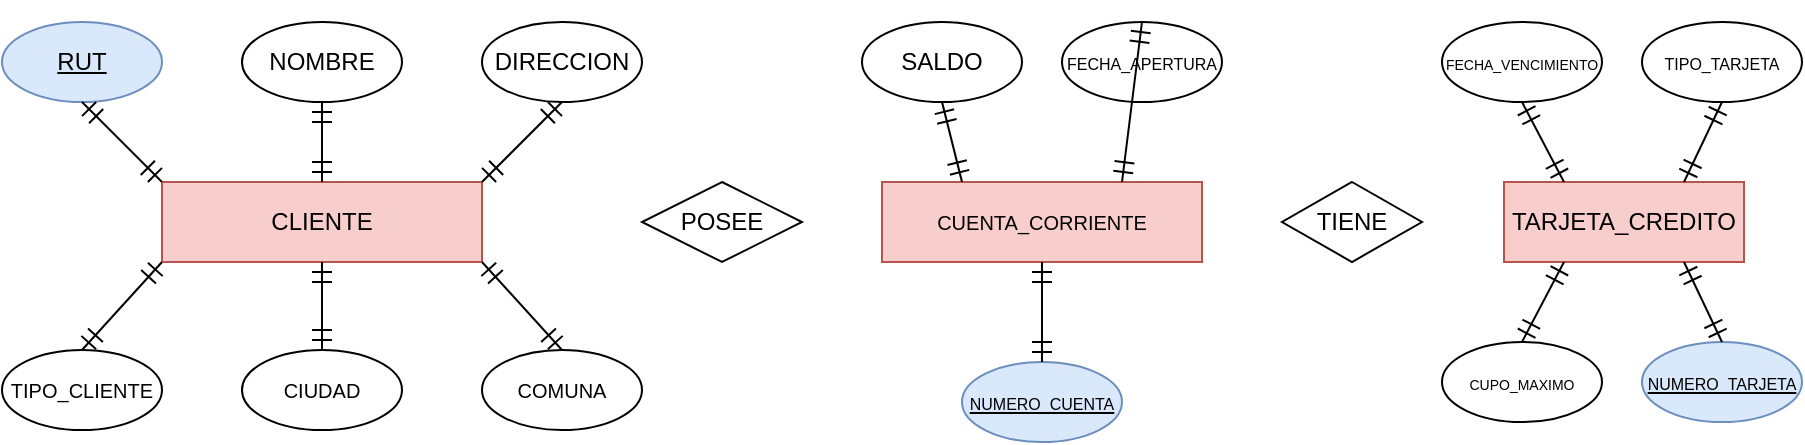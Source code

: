 <mxfile version="24.5.4" type="github">
  <diagram name="Página-1" id="Axev_UwlH9KWbm6S7LQL">
    <mxGraphModel dx="986" dy="572" grid="1" gridSize="10" guides="1" tooltips="1" connect="1" arrows="1" fold="1" page="1" pageScale="1" pageWidth="827" pageHeight="1169" math="0" shadow="0">
      <root>
        <mxCell id="0" />
        <mxCell id="1" parent="0" />
        <mxCell id="_BvZ0pZEhNOZtmeSibAp-2" value="RUT" style="ellipse;whiteSpace=wrap;html=1;rounded=0;fontStyle=4;fillColor=#dae8fc;strokeColor=#6c8ebf;" vertex="1" parent="1">
          <mxGeometry x="40" y="200" width="80" height="40" as="geometry" />
        </mxCell>
        <mxCell id="_BvZ0pZEhNOZtmeSibAp-13" value="POSEE" style="rhombus;whiteSpace=wrap;html=1;" vertex="1" parent="1">
          <mxGeometry x="360" y="280" width="80" height="40" as="geometry" />
        </mxCell>
        <mxCell id="_BvZ0pZEhNOZtmeSibAp-14" value="TIENE" style="rhombus;whiteSpace=wrap;html=1;" vertex="1" parent="1">
          <mxGeometry x="680" y="280" width="70" height="40" as="geometry" />
        </mxCell>
        <mxCell id="_BvZ0pZEhNOZtmeSibAp-16" value="CLIENTE" style="rounded=0;whiteSpace=wrap;html=1;fillColor=#f8cecc;strokeColor=#b85450;" vertex="1" parent="1">
          <mxGeometry x="120" y="280" width="160" height="40" as="geometry" />
        </mxCell>
        <mxCell id="_BvZ0pZEhNOZtmeSibAp-17" value="&lt;font style=&quot;font-size: 10px;&quot;&gt;CUENTA_CORRIENTE&lt;/font&gt;" style="rounded=0;whiteSpace=wrap;html=1;fillColor=#f8cecc;strokeColor=#b85450;" vertex="1" parent="1">
          <mxGeometry x="480" y="280" width="160" height="40" as="geometry" />
        </mxCell>
        <mxCell id="_BvZ0pZEhNOZtmeSibAp-18" value="TARJETA_CREDITO" style="rounded=0;whiteSpace=wrap;html=1;fillColor=#f8cecc;strokeColor=#b85450;" vertex="1" parent="1">
          <mxGeometry x="791" y="280" width="120" height="40" as="geometry" />
        </mxCell>
        <mxCell id="_BvZ0pZEhNOZtmeSibAp-47" value="NOMBRE" style="ellipse;whiteSpace=wrap;html=1;rounded=0;" vertex="1" parent="1">
          <mxGeometry x="160" y="200" width="80" height="40" as="geometry" />
        </mxCell>
        <mxCell id="_BvZ0pZEhNOZtmeSibAp-62" value="DIRECCION" style="ellipse;whiteSpace=wrap;html=1;rounded=0;" vertex="1" parent="1">
          <mxGeometry x="280" y="200" width="80" height="40" as="geometry" />
        </mxCell>
        <mxCell id="_BvZ0pZEhNOZtmeSibAp-63" value="&lt;font style=&quot;font-size: 10px;&quot;&gt;TIPO_CLIENTE&lt;/font&gt;" style="ellipse;whiteSpace=wrap;html=1;rounded=0;" vertex="1" parent="1">
          <mxGeometry x="40" y="364" width="80" height="40" as="geometry" />
        </mxCell>
        <mxCell id="_BvZ0pZEhNOZtmeSibAp-64" value="&lt;font style=&quot;font-size: 10px;&quot;&gt;CIUDAD&lt;/font&gt;" style="ellipse;whiteSpace=wrap;html=1;rounded=0;" vertex="1" parent="1">
          <mxGeometry x="160" y="364" width="80" height="40" as="geometry" />
        </mxCell>
        <mxCell id="_BvZ0pZEhNOZtmeSibAp-65" value="&lt;font style=&quot;font-size: 10px;&quot;&gt;COMUNA&lt;/font&gt;" style="ellipse;whiteSpace=wrap;html=1;rounded=0;" vertex="1" parent="1">
          <mxGeometry x="280" y="364" width="80" height="40" as="geometry" />
        </mxCell>
        <mxCell id="_BvZ0pZEhNOZtmeSibAp-66" value="SALDO" style="ellipse;whiteSpace=wrap;html=1;rounded=0;" vertex="1" parent="1">
          <mxGeometry x="470" y="200" width="80" height="40" as="geometry" />
        </mxCell>
        <mxCell id="_BvZ0pZEhNOZtmeSibAp-67" value="&lt;font style=&quot;font-size: 8px;&quot;&gt;NUMERO_CUENTA&lt;/font&gt;" style="ellipse;whiteSpace=wrap;html=1;rounded=0;fontStyle=4;fillColor=#dae8fc;strokeColor=#6c8ebf;" vertex="1" parent="1">
          <mxGeometry x="520" y="370" width="80" height="40" as="geometry" />
        </mxCell>
        <mxCell id="_BvZ0pZEhNOZtmeSibAp-69" value="&lt;font style=&quot;font-size: 8px;&quot;&gt;FECHA_APERTURA&lt;/font&gt;" style="ellipse;whiteSpace=wrap;html=1;rounded=0;" vertex="1" parent="1">
          <mxGeometry x="570" y="200" width="80" height="40" as="geometry" />
        </mxCell>
        <mxCell id="_BvZ0pZEhNOZtmeSibAp-70" value="&lt;font style=&quot;font-size: 7px;&quot;&gt;FECHA_VENCIMIENTO&lt;/font&gt;" style="ellipse;whiteSpace=wrap;html=1;rounded=0;" vertex="1" parent="1">
          <mxGeometry x="760" y="200" width="80" height="40" as="geometry" />
        </mxCell>
        <mxCell id="_BvZ0pZEhNOZtmeSibAp-71" value="&lt;font style=&quot;font-size: 8px;&quot;&gt;TIPO_TARJETA&lt;/font&gt;" style="ellipse;whiteSpace=wrap;html=1;rounded=0;" vertex="1" parent="1">
          <mxGeometry x="860" y="200" width="80" height="40" as="geometry" />
        </mxCell>
        <mxCell id="_BvZ0pZEhNOZtmeSibAp-72" value="&lt;font style=&quot;font-size: 7px;&quot;&gt;CUPO_MAXIMO&lt;/font&gt;" style="ellipse;whiteSpace=wrap;html=1;rounded=0;" vertex="1" parent="1">
          <mxGeometry x="760" y="360" width="80" height="40" as="geometry" />
        </mxCell>
        <mxCell id="_BvZ0pZEhNOZtmeSibAp-73" value="&lt;font style=&quot;font-size: 8px;&quot;&gt;NUMERO_TARJETA&lt;/font&gt;" style="ellipse;whiteSpace=wrap;html=1;rounded=0;fontStyle=4;fillColor=#dae8fc;strokeColor=#6c8ebf;" vertex="1" parent="1">
          <mxGeometry x="860" y="360" width="80" height="40" as="geometry" />
        </mxCell>
        <mxCell id="_BvZ0pZEhNOZtmeSibAp-74" value="" style="fontSize=12;html=1;endArrow=ERmandOne;startArrow=ERmandOne;rounded=0;startSize=8;endSize=8;exitX=0.5;exitY=0;exitDx=0;exitDy=0;entryX=0.75;entryY=1;entryDx=0;entryDy=0;" edge="1" parent="1" source="_BvZ0pZEhNOZtmeSibAp-73" target="_BvZ0pZEhNOZtmeSibAp-18">
          <mxGeometry width="100" height="100" relative="1" as="geometry">
            <mxPoint x="791" y="110" as="sourcePoint" />
            <mxPoint x="921" y="110" as="targetPoint" />
          </mxGeometry>
        </mxCell>
        <mxCell id="_BvZ0pZEhNOZtmeSibAp-76" value="" style="fontSize=12;html=1;endArrow=ERmandOne;startArrow=ERmandOne;rounded=0;startSize=8;endSize=8;exitX=0.25;exitY=1;exitDx=0;exitDy=0;entryX=0.5;entryY=0;entryDx=0;entryDy=0;" edge="1" parent="1" source="_BvZ0pZEhNOZtmeSibAp-18" target="_BvZ0pZEhNOZtmeSibAp-72">
          <mxGeometry width="100" height="100" relative="1" as="geometry">
            <mxPoint x="801" y="120" as="sourcePoint" />
            <mxPoint x="931" y="120" as="targetPoint" />
          </mxGeometry>
        </mxCell>
        <mxCell id="_BvZ0pZEhNOZtmeSibAp-77" value="" style="fontSize=12;html=1;endArrow=ERmandOne;startArrow=ERmandOne;rounded=0;startSize=8;endSize=8;exitX=0.5;exitY=1;exitDx=0;exitDy=0;entryX=0.75;entryY=0;entryDx=0;entryDy=0;" edge="1" parent="1" source="_BvZ0pZEhNOZtmeSibAp-71" target="_BvZ0pZEhNOZtmeSibAp-18">
          <mxGeometry width="100" height="100" relative="1" as="geometry">
            <mxPoint x="811" y="130" as="sourcePoint" />
            <mxPoint x="941" y="130" as="targetPoint" />
          </mxGeometry>
        </mxCell>
        <mxCell id="_BvZ0pZEhNOZtmeSibAp-78" value="" style="fontSize=12;html=1;endArrow=ERmandOne;startArrow=ERmandOne;rounded=0;startSize=8;endSize=8;exitX=0.5;exitY=1;exitDx=0;exitDy=0;entryX=0.25;entryY=0;entryDx=0;entryDy=0;" edge="1" parent="1" source="_BvZ0pZEhNOZtmeSibAp-70" target="_BvZ0pZEhNOZtmeSibAp-18">
          <mxGeometry width="100" height="100" relative="1" as="geometry">
            <mxPoint x="821" y="140" as="sourcePoint" />
            <mxPoint x="951" y="140" as="targetPoint" />
          </mxGeometry>
        </mxCell>
        <mxCell id="_BvZ0pZEhNOZtmeSibAp-79" value="" style="fontSize=12;html=1;endArrow=ERmandOne;startArrow=ERmandOne;rounded=0;startSize=8;endSize=8;exitX=0.5;exitY=0;exitDx=0;exitDy=0;entryX=0.75;entryY=0;entryDx=0;entryDy=0;" edge="1" parent="1" source="_BvZ0pZEhNOZtmeSibAp-69" target="_BvZ0pZEhNOZtmeSibAp-17">
          <mxGeometry width="100" height="100" relative="1" as="geometry">
            <mxPoint x="280" y="120" as="sourcePoint" />
            <mxPoint x="460" y="340" as="targetPoint" />
          </mxGeometry>
        </mxCell>
        <mxCell id="_BvZ0pZEhNOZtmeSibAp-80" value="" style="fontSize=12;html=1;endArrow=ERmandOne;startArrow=ERmandOne;rounded=0;startSize=8;endSize=8;entryX=0.5;entryY=1;entryDx=0;entryDy=0;exitX=0.5;exitY=0;exitDx=0;exitDy=0;" edge="1" parent="1" source="_BvZ0pZEhNOZtmeSibAp-67" target="_BvZ0pZEhNOZtmeSibAp-17">
          <mxGeometry width="100" height="100" relative="1" as="geometry">
            <mxPoint x="290" y="130" as="sourcePoint" />
            <mxPoint x="420" y="130" as="targetPoint" />
          </mxGeometry>
        </mxCell>
        <mxCell id="_BvZ0pZEhNOZtmeSibAp-81" value="" style="fontSize=12;html=1;endArrow=ERmandOne;startArrow=ERmandOne;rounded=0;startSize=8;endSize=8;exitX=0.5;exitY=1;exitDx=0;exitDy=0;entryX=0.25;entryY=0;entryDx=0;entryDy=0;" edge="1" parent="1" source="_BvZ0pZEhNOZtmeSibAp-66" target="_BvZ0pZEhNOZtmeSibAp-17">
          <mxGeometry width="100" height="100" relative="1" as="geometry">
            <mxPoint x="300" y="140" as="sourcePoint" />
            <mxPoint x="430" y="140" as="targetPoint" />
          </mxGeometry>
        </mxCell>
        <mxCell id="_BvZ0pZEhNOZtmeSibAp-82" value="" style="fontSize=12;html=1;endArrow=ERmandOne;startArrow=ERmandOne;rounded=0;startSize=8;endSize=8;exitX=1;exitY=1;exitDx=0;exitDy=0;entryX=0.5;entryY=0;entryDx=0;entryDy=0;" edge="1" parent="1" source="_BvZ0pZEhNOZtmeSibAp-16" target="_BvZ0pZEhNOZtmeSibAp-65">
          <mxGeometry width="100" height="100" relative="1" as="geometry">
            <mxPoint x="310" y="150" as="sourcePoint" />
            <mxPoint x="440" y="150" as="targetPoint" />
          </mxGeometry>
        </mxCell>
        <mxCell id="_BvZ0pZEhNOZtmeSibAp-83" value="" style="fontSize=12;html=1;endArrow=ERmandOne;startArrow=ERmandOne;rounded=0;startSize=8;endSize=8;exitX=0.5;exitY=1;exitDx=0;exitDy=0;entryX=1;entryY=0;entryDx=0;entryDy=0;" edge="1" parent="1" source="_BvZ0pZEhNOZtmeSibAp-62" target="_BvZ0pZEhNOZtmeSibAp-16">
          <mxGeometry width="100" height="100" relative="1" as="geometry">
            <mxPoint x="320" y="160" as="sourcePoint" />
            <mxPoint x="450" y="160" as="targetPoint" />
          </mxGeometry>
        </mxCell>
        <mxCell id="_BvZ0pZEhNOZtmeSibAp-84" value="" style="fontSize=12;html=1;endArrow=ERmandOne;startArrow=ERmandOne;rounded=0;startSize=8;endSize=8;exitX=0.5;exitY=1;exitDx=0;exitDy=0;entryX=0.5;entryY=0;entryDx=0;entryDy=0;" edge="1" parent="1" source="_BvZ0pZEhNOZtmeSibAp-16" target="_BvZ0pZEhNOZtmeSibAp-64">
          <mxGeometry width="100" height="100" relative="1" as="geometry">
            <mxPoint x="330" y="170" as="sourcePoint" />
            <mxPoint x="460" y="170" as="targetPoint" />
          </mxGeometry>
        </mxCell>
        <mxCell id="_BvZ0pZEhNOZtmeSibAp-85" value="" style="fontSize=12;html=1;endArrow=ERmandOne;startArrow=ERmandOne;rounded=0;startSize=8;endSize=8;exitX=0.5;exitY=1;exitDx=0;exitDy=0;entryX=0.5;entryY=0;entryDx=0;entryDy=0;" edge="1" parent="1" source="_BvZ0pZEhNOZtmeSibAp-47" target="_BvZ0pZEhNOZtmeSibAp-16">
          <mxGeometry width="100" height="100" relative="1" as="geometry">
            <mxPoint x="340" y="180" as="sourcePoint" />
            <mxPoint x="470" y="180" as="targetPoint" />
          </mxGeometry>
        </mxCell>
        <mxCell id="_BvZ0pZEhNOZtmeSibAp-86" value="" style="fontSize=12;html=1;endArrow=ERmandOne;startArrow=ERmandOne;rounded=0;startSize=8;endSize=8;exitX=0.5;exitY=0;exitDx=0;exitDy=0;entryX=0;entryY=1;entryDx=0;entryDy=0;" edge="1" parent="1" source="_BvZ0pZEhNOZtmeSibAp-63" target="_BvZ0pZEhNOZtmeSibAp-16">
          <mxGeometry width="100" height="100" relative="1" as="geometry">
            <mxPoint x="350" y="190" as="sourcePoint" />
            <mxPoint x="480" y="190" as="targetPoint" />
          </mxGeometry>
        </mxCell>
        <mxCell id="_BvZ0pZEhNOZtmeSibAp-87" value="" style="fontSize=12;html=1;endArrow=ERmandOne;startArrow=ERmandOne;rounded=0;startSize=8;endSize=8;exitX=0.5;exitY=1;exitDx=0;exitDy=0;entryX=0;entryY=0;entryDx=0;entryDy=0;" edge="1" parent="1" source="_BvZ0pZEhNOZtmeSibAp-2" target="_BvZ0pZEhNOZtmeSibAp-16">
          <mxGeometry width="100" height="100" relative="1" as="geometry">
            <mxPoint x="360" y="200" as="sourcePoint" />
            <mxPoint x="490" y="200" as="targetPoint" />
          </mxGeometry>
        </mxCell>
      </root>
    </mxGraphModel>
  </diagram>
</mxfile>
